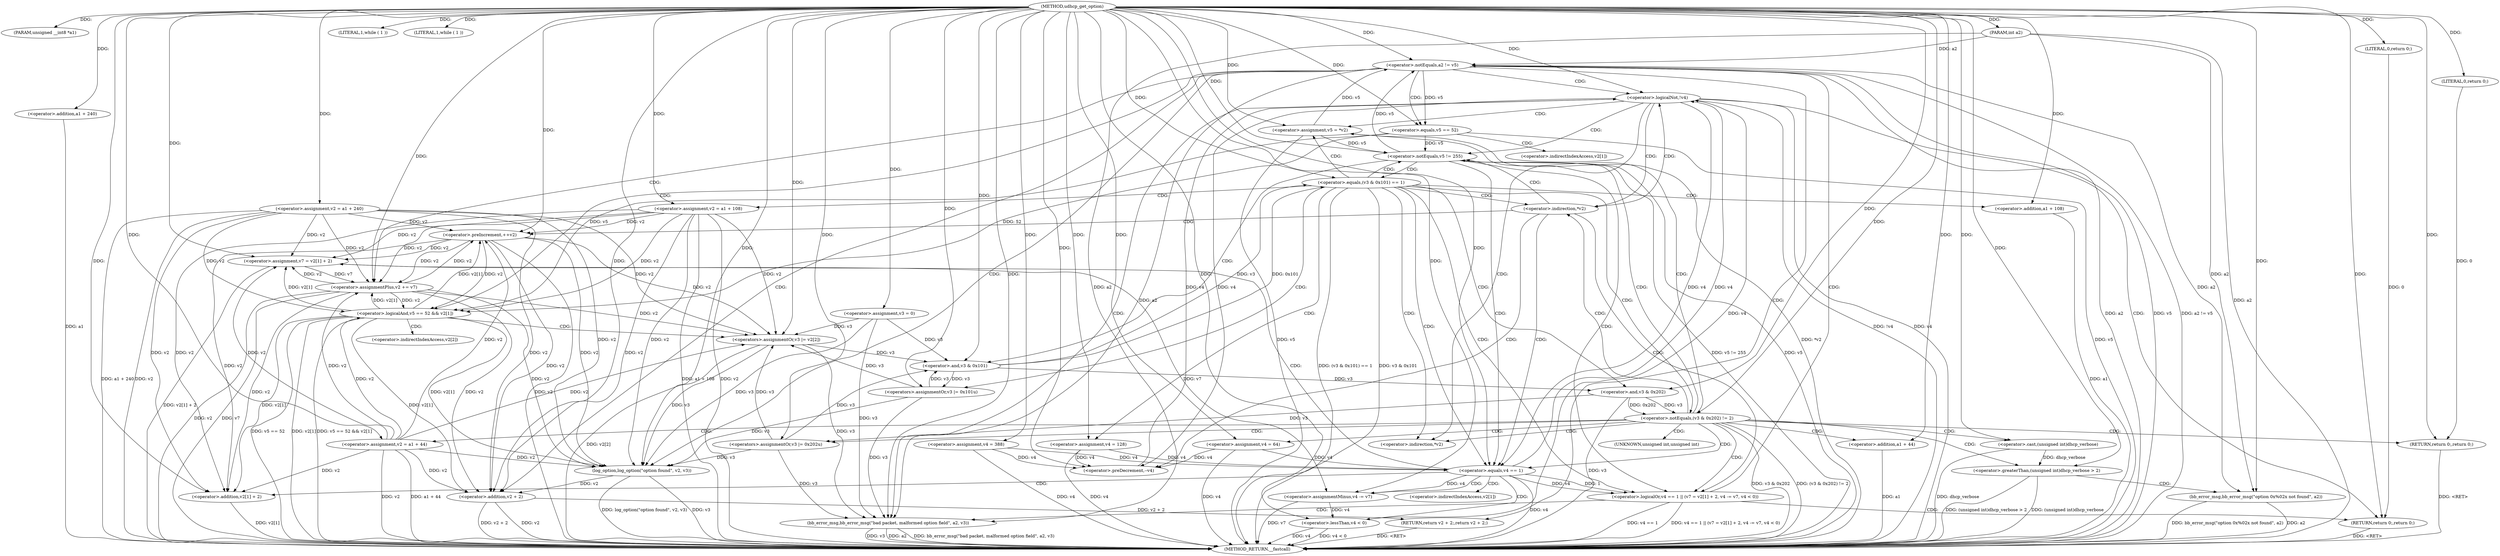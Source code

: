 digraph udhcp_get_option {  
"1000106" [label = "(METHOD,udhcp_get_option)" ]
"1000261" [label = "(METHOD_RETURN,__fastcall)" ]
"1000107" [label = "(PARAM,unsigned __int8 *a1)" ]
"1000108" [label = "(PARAM,int a2)" ]
"1000115" [label = "(<operator>.assignment,v2 = a1 + 240)" ]
"1000117" [label = "(<operator>.addition,a1 + 240)" ]
"1000120" [label = "(<operator>.assignment,v3 = 0)" ]
"1000123" [label = "(<operator>.assignment,v4 = 388)" ]
"1000127" [label = "(LITERAL,1,while ( 1 ))" ]
"1000130" [label = "(LITERAL,1,while ( 1 ))" ]
"1000132" [label = "(<operator>.assignment,v5 = *v2)" ]
"1000140" [label = "(<operator>.preDecrement,--v4)" ]
"1000142" [label = "(<operator>.preIncrement,++v2)" ]
"1000146" [label = "(<operator>.logicalNot,!v4)" ]
"1000150" [label = "(<operator>.notEquals,v5 != 255)" ]
"1000155" [label = "(<operator>.equals,(v3 & 0x101) == 1)" ]
"1000156" [label = "(<operator>.and,v3 & 0x101)" ]
"1000161" [label = "(<operators>.assignmentOr,v3 |= 0x101u)" ]
"1000164" [label = "(<operator>.assignment,v2 = a1 + 108)" ]
"1000166" [label = "(<operator>.addition,a1 + 108)" ]
"1000169" [label = "(<operator>.assignment,v4 = 128)" ]
"1000175" [label = "(<operator>.notEquals,(v3 & 0x202) != 2)" ]
"1000176" [label = "(<operator>.and,v3 & 0x202)" ]
"1000182" [label = "(<operator>.greaterThan,(unsigned int)dhcp_verbose > 2)" ]
"1000183" [label = "(<operator>.cast,(unsigned int)dhcp_verbose)" ]
"1000187" [label = "(bb_error_msg,bb_error_msg(\"option 0x%02x not found\", a2))" ]
"1000190" [label = "(RETURN,return 0;,return 0;)" ]
"1000191" [label = "(LITERAL,0,return 0;)" ]
"1000192" [label = "(<operators>.assignmentOr,v3 |= 0x202u)" ]
"1000195" [label = "(<operator>.assignment,v2 = a1 + 44)" ]
"1000197" [label = "(<operator>.addition,a1 + 44)" ]
"1000200" [label = "(<operator>.assignment,v4 = 64)" ]
"1000204" [label = "(<operator>.logicalOr,v4 == 1 || (v7 = v2[1] + 2, v4 -= v7, v4 < 0))" ]
"1000205" [label = "(<operator>.equals,v4 == 1)" ]
"1000209" [label = "(<operator>.assignment,v7 = v2[1] + 2)" ]
"1000211" [label = "(<operator>.addition,v2[1] + 2)" ]
"1000217" [label = "(<operator>.assignmentMinus,v4 -= v7)" ]
"1000220" [label = "(<operator>.lessThan,v4 < 0)" ]
"1000225" [label = "(bb_error_msg,bb_error_msg(\"bad packet, malformed option field\", a2, v3))" ]
"1000229" [label = "(RETURN,return 0;,return 0;)" ]
"1000230" [label = "(LITERAL,0,return 0;)" ]
"1000232" [label = "(<operator>.notEquals,a2 != v5)" ]
"1000237" [label = "(<operator>.logicalAnd,v5 == 52 && v2[1])" ]
"1000238" [label = "(<operator>.equals,v5 == 52)" ]
"1000244" [label = "(<operators>.assignmentOr,v3 |= v2[2])" ]
"1000249" [label = "(<operator>.assignmentPlus,v2 += v7)" ]
"1000253" [label = "(log_option,log_option(\"option found\", v2, v3))" ]
"1000257" [label = "(RETURN,return v2 + 2;,return v2 + 2;)" ]
"1000258" [label = "(<operator>.addition,v2 + 2)" ]
"1000134" [label = "(<operator>.indirection,*v2)" ]
"1000137" [label = "(<operator>.indirection,*v2)" ]
"1000184" [label = "(UNKNOWN,unsigned int,unsigned int)" ]
"1000212" [label = "(<operator>.indirectIndexAccess,v2[1])" ]
"1000241" [label = "(<operator>.indirectIndexAccess,v2[1])" ]
"1000246" [label = "(<operator>.indirectIndexAccess,v2[2])" ]
  "1000229" -> "1000261"  [ label = "DDG: <RET>"] 
  "1000197" -> "1000261"  [ label = "DDG: a1"] 
  "1000237" -> "1000261"  [ label = "DDG: v5 == 52"] 
  "1000249" -> "1000261"  [ label = "DDG: v7"] 
  "1000211" -> "1000261"  [ label = "DDG: v2[1]"] 
  "1000166" -> "1000261"  [ label = "DDG: a1"] 
  "1000142" -> "1000261"  [ label = "DDG: v2"] 
  "1000204" -> "1000261"  [ label = "DDG: v4 == 1"] 
  "1000115" -> "1000261"  [ label = "DDG: a1 + 240"] 
  "1000187" -> "1000261"  [ label = "DDG: a2"] 
  "1000238" -> "1000261"  [ label = "DDG: v5"] 
  "1000164" -> "1000261"  [ label = "DDG: a1 + 108"] 
  "1000258" -> "1000261"  [ label = "DDG: v2"] 
  "1000123" -> "1000261"  [ label = "DDG: v4"] 
  "1000232" -> "1000261"  [ label = "DDG: a2"] 
  "1000117" -> "1000261"  [ label = "DDG: a1"] 
  "1000258" -> "1000261"  [ label = "DDG: v2 + 2"] 
  "1000244" -> "1000261"  [ label = "DDG: v2[2]"] 
  "1000209" -> "1000261"  [ label = "DDG: v2[1] + 2"] 
  "1000220" -> "1000261"  [ label = "DDG: v4"] 
  "1000232" -> "1000261"  [ label = "DDG: v5"] 
  "1000253" -> "1000261"  [ label = "DDG: v3"] 
  "1000132" -> "1000261"  [ label = "DDG: *v2"] 
  "1000220" -> "1000261"  [ label = "DDG: v4 < 0"] 
  "1000225" -> "1000261"  [ label = "DDG: a2"] 
  "1000237" -> "1000261"  [ label = "DDG: v2[1]"] 
  "1000249" -> "1000261"  [ label = "DDG: v2"] 
  "1000182" -> "1000261"  [ label = "DDG: (unsigned int)dhcp_verbose"] 
  "1000132" -> "1000261"  [ label = "DDG: v5"] 
  "1000150" -> "1000261"  [ label = "DDG: v5 != 255"] 
  "1000182" -> "1000261"  [ label = "DDG: (unsigned int)dhcp_verbose > 2"] 
  "1000146" -> "1000261"  [ label = "DDG: v4"] 
  "1000204" -> "1000261"  [ label = "DDG: v4 == 1 || (v7 = v2[1] + 2, v4 -= v7, v4 < 0)"] 
  "1000253" -> "1000261"  [ label = "DDG: log_option(\"option found\", v2, v3)"] 
  "1000155" -> "1000261"  [ label = "DDG: (v3 & 0x101) == 1"] 
  "1000115" -> "1000261"  [ label = "DDG: v2"] 
  "1000237" -> "1000261"  [ label = "DDG: v5 == 52 && v2[1]"] 
  "1000232" -> "1000261"  [ label = "DDG: a2 != v5"] 
  "1000183" -> "1000261"  [ label = "DDG: dhcp_verbose"] 
  "1000225" -> "1000261"  [ label = "DDG: bb_error_msg(\"bad packet, malformed option field\", a2, v3)"] 
  "1000169" -> "1000261"  [ label = "DDG: v4"] 
  "1000155" -> "1000261"  [ label = "DDG: v3 & 0x101"] 
  "1000200" -> "1000261"  [ label = "DDG: v4"] 
  "1000205" -> "1000261"  [ label = "DDG: v4"] 
  "1000187" -> "1000261"  [ label = "DDG: bb_error_msg(\"option 0x%02x not found\", a2)"] 
  "1000225" -> "1000261"  [ label = "DDG: v3"] 
  "1000176" -> "1000261"  [ label = "DDG: v3"] 
  "1000175" -> "1000261"  [ label = "DDG: v3 & 0x202"] 
  "1000195" -> "1000261"  [ label = "DDG: v2"] 
  "1000175" -> "1000261"  [ label = "DDG: (v3 & 0x202) != 2"] 
  "1000195" -> "1000261"  [ label = "DDG: a1 + 44"] 
  "1000146" -> "1000261"  [ label = "DDG: !v4"] 
  "1000108" -> "1000261"  [ label = "DDG: a2"] 
  "1000164" -> "1000261"  [ label = "DDG: v2"] 
  "1000217" -> "1000261"  [ label = "DDG: v7"] 
  "1000150" -> "1000261"  [ label = "DDG: v5"] 
  "1000190" -> "1000261"  [ label = "DDG: <RET>"] 
  "1000257" -> "1000261"  [ label = "DDG: <RET>"] 
  "1000106" -> "1000107"  [ label = "DDG: "] 
  "1000106" -> "1000108"  [ label = "DDG: "] 
  "1000106" -> "1000115"  [ label = "DDG: "] 
  "1000106" -> "1000117"  [ label = "DDG: "] 
  "1000106" -> "1000120"  [ label = "DDG: "] 
  "1000106" -> "1000123"  [ label = "DDG: "] 
  "1000106" -> "1000127"  [ label = "DDG: "] 
  "1000106" -> "1000130"  [ label = "DDG: "] 
  "1000106" -> "1000132"  [ label = "DDG: "] 
  "1000123" -> "1000140"  [ label = "DDG: v4"] 
  "1000146" -> "1000140"  [ label = "DDG: v4"] 
  "1000169" -> "1000140"  [ label = "DDG: v4"] 
  "1000200" -> "1000140"  [ label = "DDG: v4"] 
  "1000106" -> "1000140"  [ label = "DDG: "] 
  "1000115" -> "1000142"  [ label = "DDG: v2"] 
  "1000195" -> "1000142"  [ label = "DDG: v2"] 
  "1000164" -> "1000142"  [ label = "DDG: v2"] 
  "1000237" -> "1000142"  [ label = "DDG: v2[1]"] 
  "1000249" -> "1000142"  [ label = "DDG: v2"] 
  "1000106" -> "1000142"  [ label = "DDG: "] 
  "1000220" -> "1000146"  [ label = "DDG: v4"] 
  "1000140" -> "1000146"  [ label = "DDG: v4"] 
  "1000205" -> "1000146"  [ label = "DDG: v4"] 
  "1000106" -> "1000146"  [ label = "DDG: "] 
  "1000238" -> "1000150"  [ label = "DDG: v5"] 
  "1000132" -> "1000150"  [ label = "DDG: v5"] 
  "1000106" -> "1000150"  [ label = "DDG: "] 
  "1000156" -> "1000155"  [ label = "DDG: v3"] 
  "1000156" -> "1000155"  [ label = "DDG: 0x101"] 
  "1000120" -> "1000156"  [ label = "DDG: v3"] 
  "1000192" -> "1000156"  [ label = "DDG: v3"] 
  "1000244" -> "1000156"  [ label = "DDG: v3"] 
  "1000161" -> "1000156"  [ label = "DDG: v3"] 
  "1000106" -> "1000156"  [ label = "DDG: "] 
  "1000106" -> "1000155"  [ label = "DDG: "] 
  "1000106" -> "1000161"  [ label = "DDG: "] 
  "1000156" -> "1000161"  [ label = "DDG: v3"] 
  "1000106" -> "1000164"  [ label = "DDG: "] 
  "1000106" -> "1000166"  [ label = "DDG: "] 
  "1000106" -> "1000169"  [ label = "DDG: "] 
  "1000176" -> "1000175"  [ label = "DDG: v3"] 
  "1000176" -> "1000175"  [ label = "DDG: 0x202"] 
  "1000156" -> "1000176"  [ label = "DDG: v3"] 
  "1000106" -> "1000176"  [ label = "DDG: "] 
  "1000106" -> "1000175"  [ label = "DDG: "] 
  "1000183" -> "1000182"  [ label = "DDG: dhcp_verbose"] 
  "1000106" -> "1000183"  [ label = "DDG: "] 
  "1000106" -> "1000182"  [ label = "DDG: "] 
  "1000106" -> "1000187"  [ label = "DDG: "] 
  "1000232" -> "1000187"  [ label = "DDG: a2"] 
  "1000108" -> "1000187"  [ label = "DDG: a2"] 
  "1000191" -> "1000190"  [ label = "DDG: 0"] 
  "1000106" -> "1000190"  [ label = "DDG: "] 
  "1000106" -> "1000191"  [ label = "DDG: "] 
  "1000106" -> "1000192"  [ label = "DDG: "] 
  "1000176" -> "1000192"  [ label = "DDG: v3"] 
  "1000106" -> "1000195"  [ label = "DDG: "] 
  "1000106" -> "1000197"  [ label = "DDG: "] 
  "1000106" -> "1000200"  [ label = "DDG: "] 
  "1000205" -> "1000204"  [ label = "DDG: v4"] 
  "1000205" -> "1000204"  [ label = "DDG: 1"] 
  "1000123" -> "1000205"  [ label = "DDG: v4"] 
  "1000146" -> "1000205"  [ label = "DDG: v4"] 
  "1000169" -> "1000205"  [ label = "DDG: v4"] 
  "1000200" -> "1000205"  [ label = "DDG: v4"] 
  "1000106" -> "1000205"  [ label = "DDG: "] 
  "1000142" -> "1000209"  [ label = "DDG: v2"] 
  "1000115" -> "1000209"  [ label = "DDG: v2"] 
  "1000195" -> "1000209"  [ label = "DDG: v2"] 
  "1000164" -> "1000209"  [ label = "DDG: v2"] 
  "1000237" -> "1000209"  [ label = "DDG: v2[1]"] 
  "1000249" -> "1000209"  [ label = "DDG: v2"] 
  "1000106" -> "1000209"  [ label = "DDG: "] 
  "1000142" -> "1000211"  [ label = "DDG: v2"] 
  "1000115" -> "1000211"  [ label = "DDG: v2"] 
  "1000195" -> "1000211"  [ label = "DDG: v2"] 
  "1000164" -> "1000211"  [ label = "DDG: v2"] 
  "1000237" -> "1000211"  [ label = "DDG: v2[1]"] 
  "1000249" -> "1000211"  [ label = "DDG: v2"] 
  "1000106" -> "1000211"  [ label = "DDG: "] 
  "1000209" -> "1000217"  [ label = "DDG: v7"] 
  "1000106" -> "1000217"  [ label = "DDG: "] 
  "1000205" -> "1000217"  [ label = "DDG: v4"] 
  "1000217" -> "1000220"  [ label = "DDG: v4"] 
  "1000106" -> "1000220"  [ label = "DDG: "] 
  "1000106" -> "1000225"  [ label = "DDG: "] 
  "1000232" -> "1000225"  [ label = "DDG: a2"] 
  "1000108" -> "1000225"  [ label = "DDG: a2"] 
  "1000120" -> "1000225"  [ label = "DDG: v3"] 
  "1000192" -> "1000225"  [ label = "DDG: v3"] 
  "1000244" -> "1000225"  [ label = "DDG: v3"] 
  "1000161" -> "1000225"  [ label = "DDG: v3"] 
  "1000230" -> "1000229"  [ label = "DDG: 0"] 
  "1000106" -> "1000229"  [ label = "DDG: "] 
  "1000106" -> "1000230"  [ label = "DDG: "] 
  "1000108" -> "1000232"  [ label = "DDG: a2"] 
  "1000106" -> "1000232"  [ label = "DDG: "] 
  "1000132" -> "1000232"  [ label = "DDG: v5"] 
  "1000150" -> "1000232"  [ label = "DDG: v5"] 
  "1000238" -> "1000237"  [ label = "DDG: v5"] 
  "1000238" -> "1000237"  [ label = "DDG: 52"] 
  "1000232" -> "1000238"  [ label = "DDG: v5"] 
  "1000106" -> "1000238"  [ label = "DDG: "] 
  "1000142" -> "1000237"  [ label = "DDG: v2"] 
  "1000115" -> "1000237"  [ label = "DDG: v2"] 
  "1000195" -> "1000237"  [ label = "DDG: v2"] 
  "1000164" -> "1000237"  [ label = "DDG: v2"] 
  "1000249" -> "1000237"  [ label = "DDG: v2"] 
  "1000142" -> "1000244"  [ label = "DDG: v2"] 
  "1000249" -> "1000244"  [ label = "DDG: v2"] 
  "1000115" -> "1000244"  [ label = "DDG: v2"] 
  "1000195" -> "1000244"  [ label = "DDG: v2"] 
  "1000164" -> "1000244"  [ label = "DDG: v2"] 
  "1000120" -> "1000244"  [ label = "DDG: v3"] 
  "1000192" -> "1000244"  [ label = "DDG: v3"] 
  "1000161" -> "1000244"  [ label = "DDG: v3"] 
  "1000106" -> "1000244"  [ label = "DDG: "] 
  "1000106" -> "1000249"  [ label = "DDG: "] 
  "1000209" -> "1000249"  [ label = "DDG: v7"] 
  "1000142" -> "1000249"  [ label = "DDG: v2"] 
  "1000115" -> "1000249"  [ label = "DDG: v2"] 
  "1000195" -> "1000249"  [ label = "DDG: v2"] 
  "1000164" -> "1000249"  [ label = "DDG: v2"] 
  "1000237" -> "1000249"  [ label = "DDG: v2[1]"] 
  "1000106" -> "1000253"  [ label = "DDG: "] 
  "1000142" -> "1000253"  [ label = "DDG: v2"] 
  "1000115" -> "1000253"  [ label = "DDG: v2"] 
  "1000195" -> "1000253"  [ label = "DDG: v2"] 
  "1000164" -> "1000253"  [ label = "DDG: v2"] 
  "1000237" -> "1000253"  [ label = "DDG: v2[1]"] 
  "1000249" -> "1000253"  [ label = "DDG: v2"] 
  "1000120" -> "1000253"  [ label = "DDG: v3"] 
  "1000192" -> "1000253"  [ label = "DDG: v3"] 
  "1000244" -> "1000253"  [ label = "DDG: v3"] 
  "1000161" -> "1000253"  [ label = "DDG: v3"] 
  "1000258" -> "1000257"  [ label = "DDG: v2 + 2"] 
  "1000237" -> "1000258"  [ label = "DDG: v2[1]"] 
  "1000253" -> "1000258"  [ label = "DDG: v2"] 
  "1000106" -> "1000258"  [ label = "DDG: "] 
  "1000142" -> "1000258"  [ label = "DDG: v2"] 
  "1000115" -> "1000258"  [ label = "DDG: v2"] 
  "1000195" -> "1000258"  [ label = "DDG: v2"] 
  "1000164" -> "1000258"  [ label = "DDG: v2"] 
  "1000249" -> "1000258"  [ label = "DDG: v2"] 
  "1000137" -> "1000142"  [ label = "CDG: "] 
  "1000137" -> "1000140"  [ label = "CDG: "] 
  "1000137" -> "1000146"  [ label = "CDG: "] 
  "1000137" -> "1000205"  [ label = "CDG: "] 
  "1000137" -> "1000204"  [ label = "CDG: "] 
  "1000137" -> "1000150"  [ label = "CDG: "] 
  "1000146" -> "1000229"  [ label = "CDG: "] 
  "1000146" -> "1000225"  [ label = "CDG: "] 
  "1000146" -> "1000137"  [ label = "CDG: "] 
  "1000146" -> "1000134"  [ label = "CDG: "] 
  "1000146" -> "1000132"  [ label = "CDG: "] 
  "1000146" -> "1000150"  [ label = "CDG: "] 
  "1000150" -> "1000205"  [ label = "CDG: "] 
  "1000150" -> "1000204"  [ label = "CDG: "] 
  "1000150" -> "1000156"  [ label = "CDG: "] 
  "1000150" -> "1000155"  [ label = "CDG: "] 
  "1000155" -> "1000176"  [ label = "CDG: "] 
  "1000155" -> "1000175"  [ label = "CDG: "] 
  "1000155" -> "1000169"  [ label = "CDG: "] 
  "1000155" -> "1000166"  [ label = "CDG: "] 
  "1000155" -> "1000164"  [ label = "CDG: "] 
  "1000155" -> "1000161"  [ label = "CDG: "] 
  "1000155" -> "1000205"  [ label = "CDG: "] 
  "1000155" -> "1000204"  [ label = "CDG: "] 
  "1000155" -> "1000137"  [ label = "CDG: "] 
  "1000155" -> "1000134"  [ label = "CDG: "] 
  "1000155" -> "1000132"  [ label = "CDG: "] 
  "1000155" -> "1000150"  [ label = "CDG: "] 
  "1000175" -> "1000192"  [ label = "CDG: "] 
  "1000175" -> "1000190"  [ label = "CDG: "] 
  "1000175" -> "1000184"  [ label = "CDG: "] 
  "1000175" -> "1000183"  [ label = "CDG: "] 
  "1000175" -> "1000182"  [ label = "CDG: "] 
  "1000175" -> "1000200"  [ label = "CDG: "] 
  "1000175" -> "1000197"  [ label = "CDG: "] 
  "1000175" -> "1000195"  [ label = "CDG: "] 
  "1000175" -> "1000205"  [ label = "CDG: "] 
  "1000175" -> "1000204"  [ label = "CDG: "] 
  "1000175" -> "1000137"  [ label = "CDG: "] 
  "1000175" -> "1000134"  [ label = "CDG: "] 
  "1000175" -> "1000132"  [ label = "CDG: "] 
  "1000175" -> "1000150"  [ label = "CDG: "] 
  "1000182" -> "1000187"  [ label = "CDG: "] 
  "1000204" -> "1000232"  [ label = "CDG: "] 
  "1000204" -> "1000229"  [ label = "CDG: "] 
  "1000204" -> "1000225"  [ label = "CDG: "] 
  "1000205" -> "1000220"  [ label = "CDG: "] 
  "1000205" -> "1000217"  [ label = "CDG: "] 
  "1000205" -> "1000212"  [ label = "CDG: "] 
  "1000205" -> "1000211"  [ label = "CDG: "] 
  "1000205" -> "1000209"  [ label = "CDG: "] 
  "1000232" -> "1000238"  [ label = "CDG: "] 
  "1000232" -> "1000237"  [ label = "CDG: "] 
  "1000232" -> "1000253"  [ label = "CDG: "] 
  "1000232" -> "1000249"  [ label = "CDG: "] 
  "1000232" -> "1000258"  [ label = "CDG: "] 
  "1000232" -> "1000257"  [ label = "CDG: "] 
  "1000232" -> "1000146"  [ label = "CDG: "] 
  "1000237" -> "1000246"  [ label = "CDG: "] 
  "1000237" -> "1000244"  [ label = "CDG: "] 
  "1000238" -> "1000241"  [ label = "CDG: "] 
}
